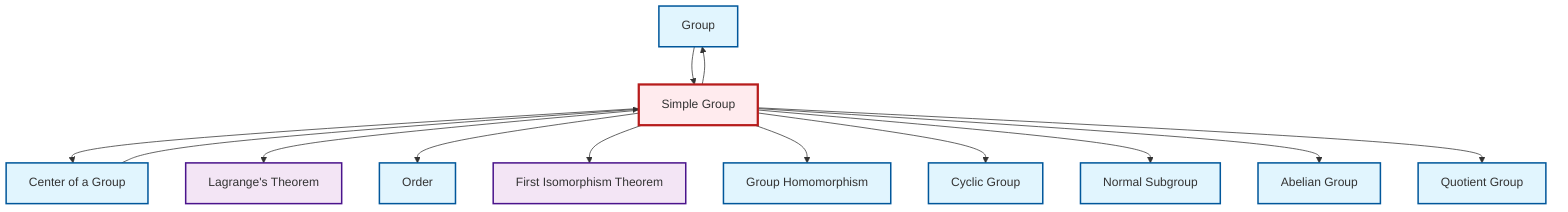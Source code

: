 graph TD
    classDef definition fill:#e1f5fe,stroke:#01579b,stroke-width:2px
    classDef theorem fill:#f3e5f5,stroke:#4a148c,stroke-width:2px
    classDef axiom fill:#fff3e0,stroke:#e65100,stroke-width:2px
    classDef example fill:#e8f5e9,stroke:#1b5e20,stroke-width:2px
    classDef current fill:#ffebee,stroke:#b71c1c,stroke-width:3px
    def-order["Order"]:::definition
    def-group["Group"]:::definition
    def-cyclic-group["Cyclic Group"]:::definition
    def-normal-subgroup["Normal Subgroup"]:::definition
    def-abelian-group["Abelian Group"]:::definition
    def-quotient-group["Quotient Group"]:::definition
    def-simple-group["Simple Group"]:::definition
    thm-lagrange["Lagrange's Theorem"]:::theorem
    thm-first-isomorphism["First Isomorphism Theorem"]:::theorem
    def-center-of-group["Center of a Group"]:::definition
    def-homomorphism["Group Homomorphism"]:::definition
    def-group --> def-simple-group
    def-simple-group --> def-center-of-group
    def-simple-group --> thm-lagrange
    def-simple-group --> def-group
    def-simple-group --> def-order
    def-simple-group --> thm-first-isomorphism
    def-simple-group --> def-homomorphism
    def-center-of-group --> def-simple-group
    def-simple-group --> def-cyclic-group
    def-simple-group --> def-normal-subgroup
    def-simple-group --> def-abelian-group
    def-simple-group --> def-quotient-group
    class def-simple-group current